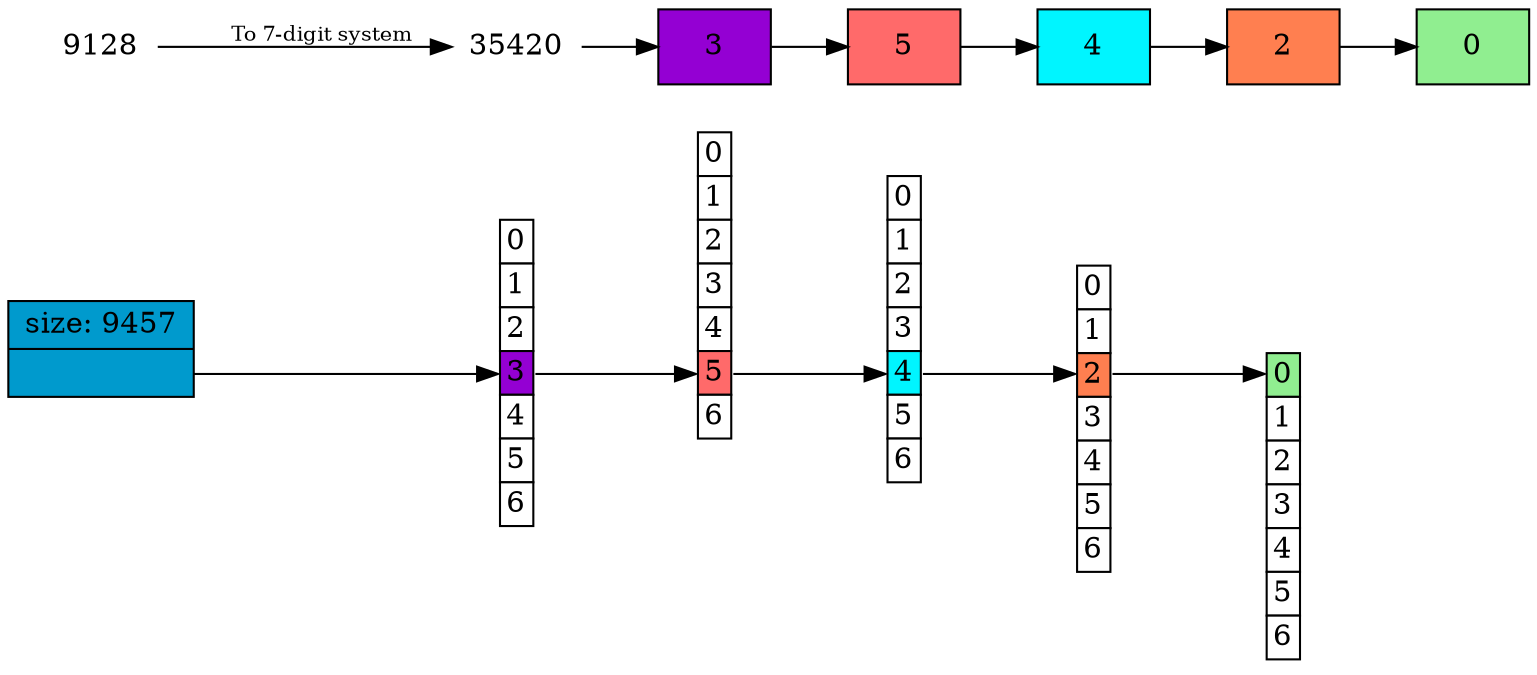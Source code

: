 // Example from https://hypirion.com/musings/understanding-persistent-vector-pt-2
// Original picture is drawn by Jean Niklas L’orange (https://hypirion.com/)

digraph g {
    rankdir = LR;
    subgraph branching {
        "head"
        [
         label = "<f0> size: 9457 | <f1>"
         shape = "record"
         style = "filled"
         fillcolor = "deepskyblue3"
         ];
        "level_1"
        [
         shape = none;
         label = <<table border="0" cellspacing="0">
         <tr><td port="f10" border="1" bgcolor="white">0</td></tr>
         <tr><td port="f11" border="1" bgcolor="white">1</td></tr>
         <tr><td port="f12" border="1" bgcolor="white">2</td></tr>
         <tr><td port="f13" border="1" bgcolor="darkviolet">3</td></tr>
         <tr><td port="f14" border="1" bgcolor="white">4</td></tr>
         <tr><td port="f15" border="1" bgcolor="white">5</td></tr>
         <tr><td port="f16" border="1" bgcolor="white">6</td></tr>
         </table>>
         ];
        "level_2"
        [
         shape = none;
         label = <<table border="0" cellspacing="0">
         <tr><td port="f20" border="1" bgcolor="white">0</td></tr>
         <tr><td port="f21" border="1" bgcolor="white">1</td></tr>
         <tr><td port="f22" border="1" bgcolor="white">2</td></tr>
         <tr><td port="f23" border="1" bgcolor="white">3</td></tr>
         <tr><td port="f24" border="1" bgcolor="white">4</td></tr>
         <tr><td port="f25" border="1" bgcolor="indianred1">5</td></tr>
         <tr><td port="f26" border="1" bgcolor="white">6</td></tr>
         </table>>
         ];
        "level_3"
        [
         shape = none;
         label = <<table border="0" cellspacing="0">
         <tr><td port="f30" border="1" bgcolor="white">0</td></tr>
         <tr><td port="f31" border="1" bgcolor="white">1</td></tr>
         <tr><td port="f32" border="1" bgcolor="white">2</td></tr>
         <tr><td port="f33" border="1" bgcolor="white">3</td></tr>
         <tr><td port="f34" border="1" bgcolor="turquoise1">4</td></tr>
         <tr><td port="f35" border="1" bgcolor="white">5</td></tr>
         <tr><td port="f36" border="1" bgcolor="white">6</td></tr>
         </table>>
         ];
        "level_4"
        [
         shape = none;
         label = <<table border="0" cellspacing="0">
         <tr><td port="f40" border="1" bgcolor="white">0</td></tr>
         <tr><td port="f41" border="1" bgcolor="white">1</td></tr>
         <tr><td port="f42" border="1" bgcolor="coral">2</td></tr>
         <tr><td port="f43" border="1" bgcolor="white">3</td></tr>
         <tr><td port="f44" border="1" bgcolor="white">4</td></tr>
         <tr><td port="f45" border="1" bgcolor="white">5</td></tr>
         <tr><td port="f46" border="1" bgcolor="white">6</td></tr>
         </table>>
         ];
        "level_5"
        [
         shape = none;
         label = <<table border="0" cellspacing="0">
         <tr><td port="f50" border="1" bgcolor="lightgreen">0</td></tr>
         <tr><td port="f51" border="1" bgcolor="white">1</td></tr>
         <tr><td port="f52" border="1" bgcolor="white">2</td></tr>
         <tr><td port="f53" border="1" bgcolor="white">3</td></tr>
         <tr><td port="f54" border="1" bgcolor="white">4</td></tr>
         <tr><td port="f55" border="1" bgcolor="white">5</td></tr>
         <tr><td port="f56" border="1" bgcolor="white">6</td></tr>
         </table>>
         ];
        "head":f1 -> "level_1":f13
        "level_1":f13 -> "level_2":f25
        "level_2":f25 -> "level_3":f34
        "level_3":f34 -> "level_4":f42
        "level_4":f42 -> "level_5":f50
    }

    subgraph path {
        node [ shape = none, label="9128" ] "index";
        node [ shape = none, label="35420" ] "index_7" ;
        node [ label="3", shape=record, style="filled", fillcolor="darkviolet" ] "3";
        node [ label="5", shape=record, style="filled", fillcolor="indianred1" ] "5";
        node [ label="4", shape=record, style="filled", fillcolor="turquoise1" ] "4";
        node [ label="2", shape=record, style="filled", fillcolor="coral" ] "2";
        node [ label="0", shape=record, style="filled", fillcolor="lightgreen" ] "0";
        edge [ label = "To 7-digit system", fontsize=10 ] "index" -> "index_7"
        edge [label=""] "index_7" -> "3" -> "5" -> "4" -> "2" -> "0"
    }
}
